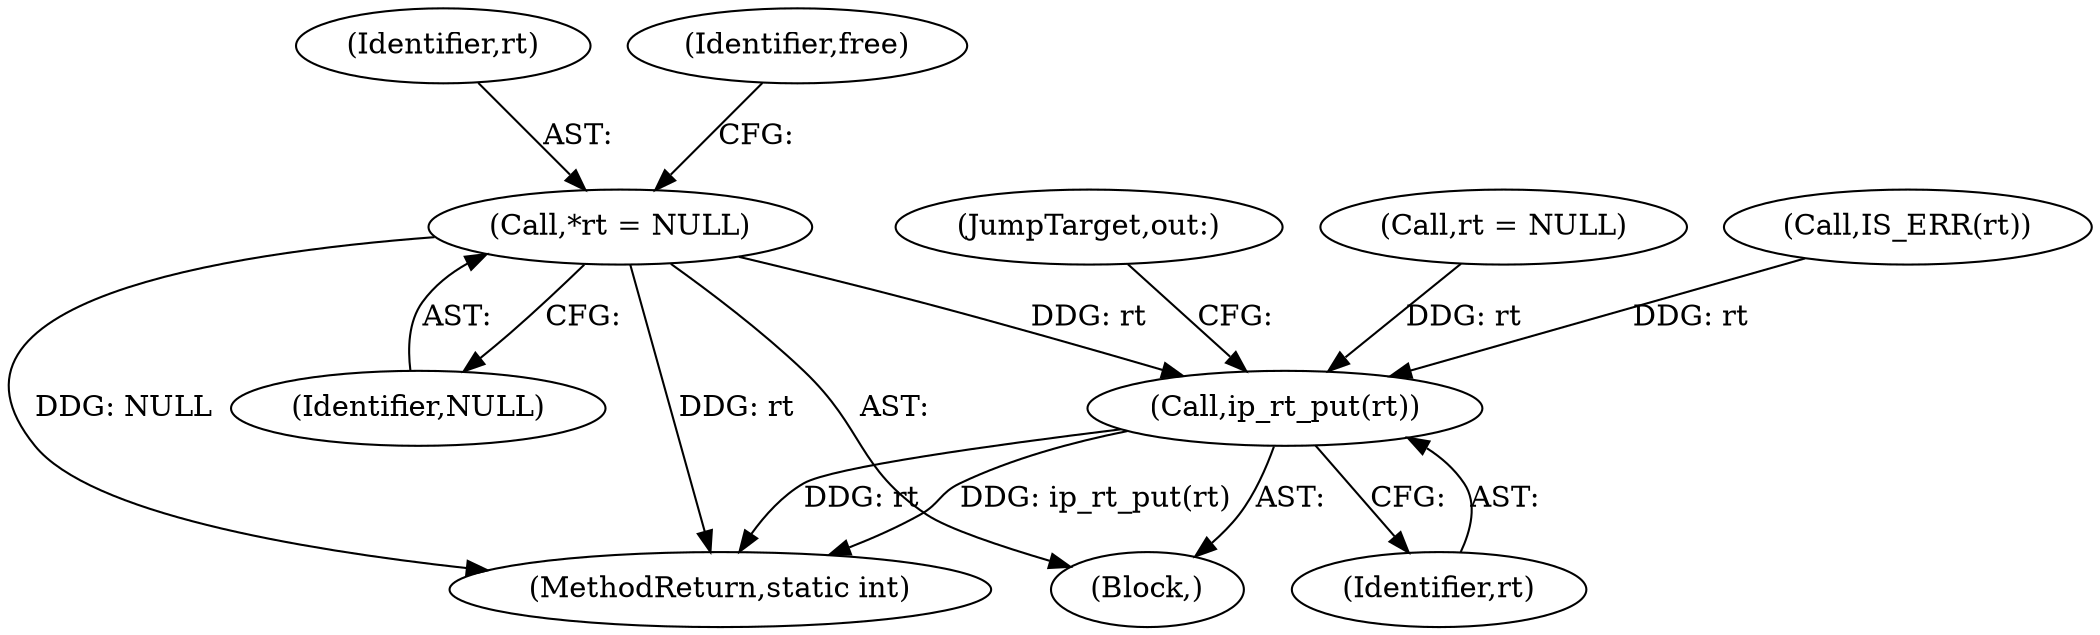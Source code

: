 digraph "0_linux_f6d8bd051c391c1c0458a30b2a7abcd939329259_27@pointer" {
"1000119" [label="(Call,*rt = NULL)"];
"1000539" [label="(Call,ip_rt_put(rt))"];
"1000541" [label="(JumpTarget,out:)"];
"1000120" [label="(Identifier,rt)"];
"1000540" [label="(Identifier,rt)"];
"1000111" [label="(Block,)"];
"1000119" [label="(Call,*rt = NULL)"];
"1000570" [label="(MethodReturn,static int)"];
"1000124" [label="(Identifier,free)"];
"1000539" [label="(Call,ip_rt_put(rt))"];
"1000422" [label="(Call,rt = NULL)"];
"1000121" [label="(Identifier,NULL)"];
"1000415" [label="(Call,IS_ERR(rt))"];
"1000119" -> "1000111"  [label="AST: "];
"1000119" -> "1000121"  [label="CFG: "];
"1000120" -> "1000119"  [label="AST: "];
"1000121" -> "1000119"  [label="AST: "];
"1000124" -> "1000119"  [label="CFG: "];
"1000119" -> "1000570"  [label="DDG: NULL"];
"1000119" -> "1000570"  [label="DDG: rt"];
"1000119" -> "1000539"  [label="DDG: rt"];
"1000539" -> "1000111"  [label="AST: "];
"1000539" -> "1000540"  [label="CFG: "];
"1000540" -> "1000539"  [label="AST: "];
"1000541" -> "1000539"  [label="CFG: "];
"1000539" -> "1000570"  [label="DDG: rt"];
"1000539" -> "1000570"  [label="DDG: ip_rt_put(rt)"];
"1000422" -> "1000539"  [label="DDG: rt"];
"1000415" -> "1000539"  [label="DDG: rt"];
}
